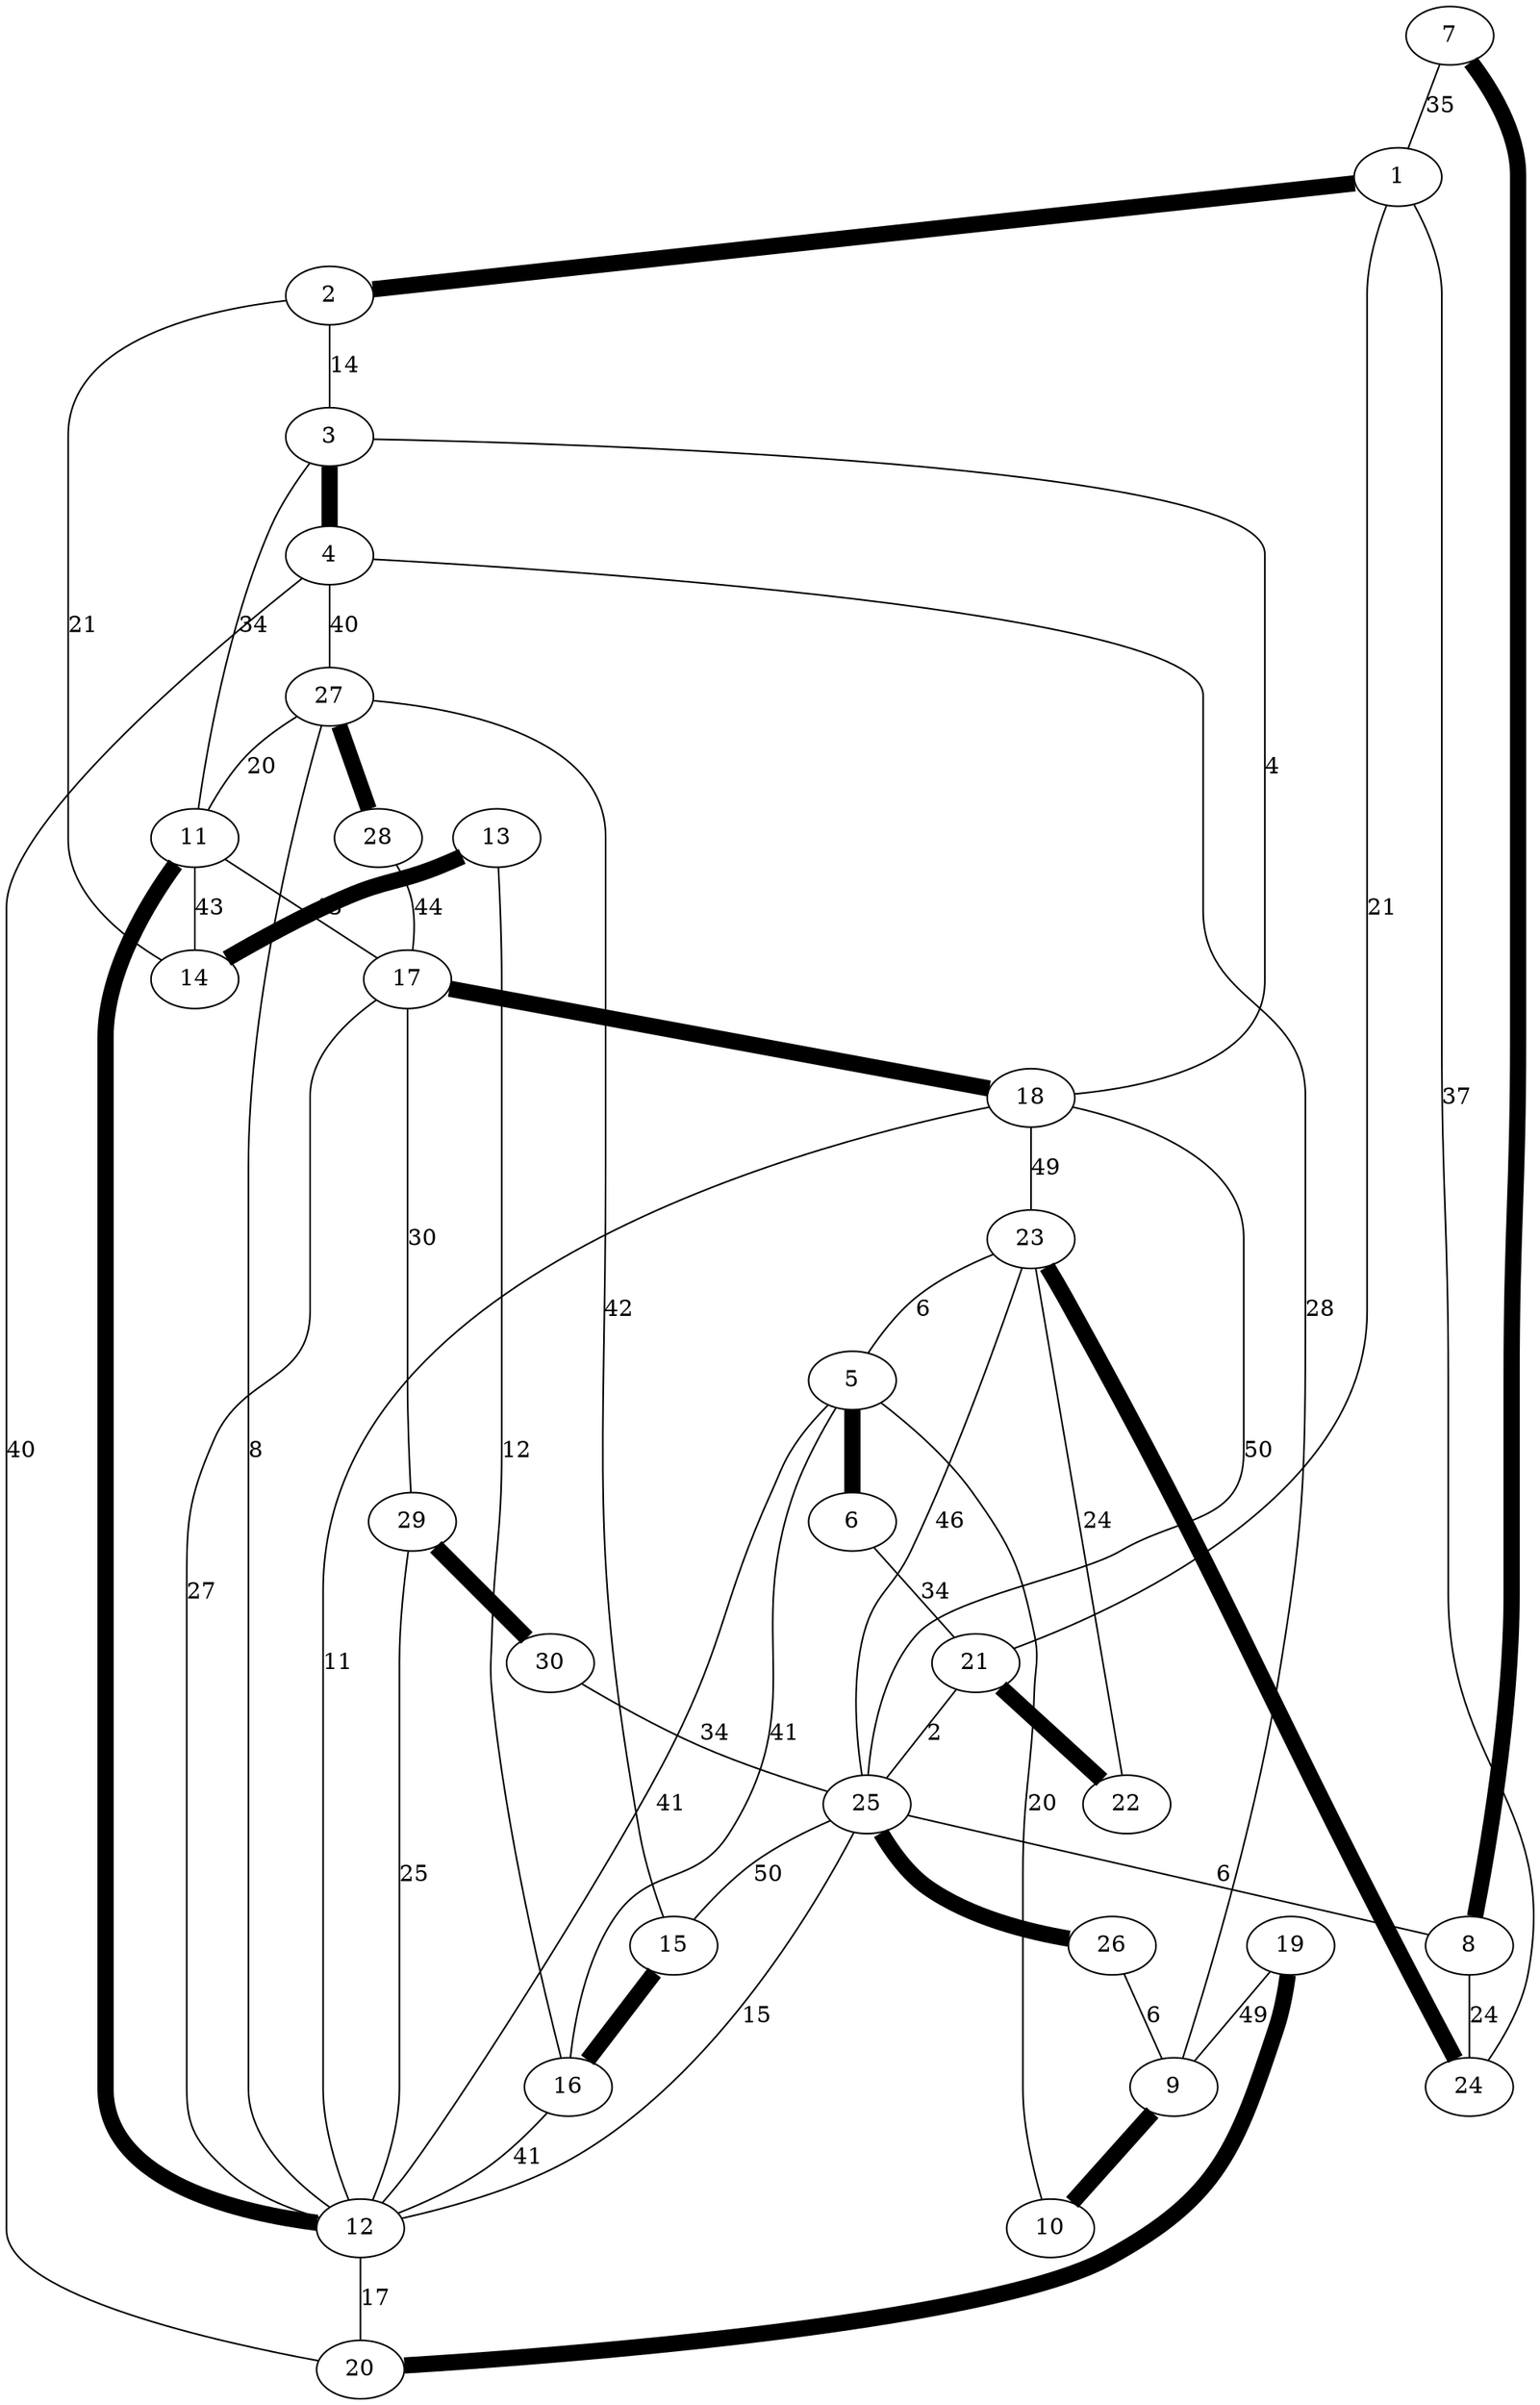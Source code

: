 Graph g{ 
1--2 [penwidth=10];
1;
1--21 [label="21"] ;
2;
2--3 [label="14"] ;
3--4 [penwidth=10];
3;
3--18 [label="4"] ;
4;
4--27 [label="40"] ;
5--6 [penwidth=10];
5;
5--12 [label="41"] ;
5--16 [label="41"] ;
6;
6--21 [label="34"] ;
7--8 [penwidth=10];
7;
7--1 [label="35"] ;
8;
8--24 [label="24"] ;
9--10 [penwidth=10];
9;
9--4 [label="28"] ;
10;
10--5 [label="20"] ;
11--12 [penwidth=10];
11;
11--3 [label="34"] ;
11--14 [label="43"] ;
11--17 [label="43"] ;
12;
12--17 [label="27"] ;
12--18 [label="11"] ;
12--20 [label="17"] ;
12--27 [label="8"] ;
13--14 [penwidth=10];
13;
13--16 [label="12"] ;
14;
14--2 [label="21"] ;
15--16 [penwidth=10];
15;
15--27 [label="42"] ;
16;
16--12 [label="41"] ;
17--18 [penwidth=10];
17;
17--29 [label="30"] ;
18;
18--23 [label="49"] ;
19--20 [penwidth=10];
19;
19--9 [label="49"] ;
20;
20--4 [label="40"] ;
21--22 [penwidth=10];
21;
21--25 [label="2"] ;
22;
22--23 [label="24"] ;
23--24 [penwidth=10];
23;
23--5 [label="6"] ;
24;
24--1 [label="37"] ;
25--26 [penwidth=10];
25;
25--8 [label="6"] ;
25--12 [label="15"] ;
25--15 [label="50"] ;
25--18 [label="50"] ;
25--23 [label="46"] ;
26;
26--9 [label="6"] ;
27--28 [penwidth=10];
27;
27--11 [label="20"] ;
28;
28--17 [label="44"] ;
29--30 [penwidth=10];
29;
29--12 [label="25"] ;
30;
30--25 [label="34"] ;
} 
